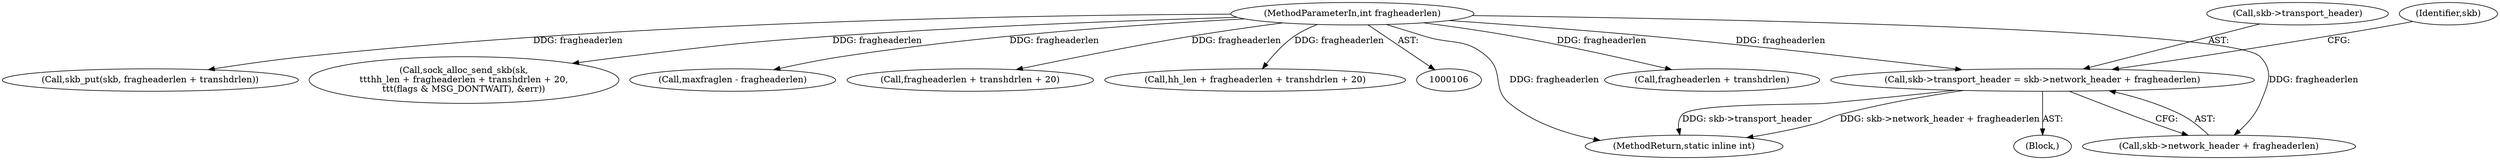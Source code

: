digraph "0_linux_e93b7d748be887cd7639b113ba7d7ef792a7efb9@integer" {
"1000160" [label="(Call,skb->transport_header = skb->network_header + fragheaderlen)"];
"1000113" [label="(MethodParameterIn,int fragheaderlen)"];
"1000161" [label="(Call,skb->transport_header)"];
"1000155" [label="(Call,fragheaderlen + transhdrlen)"];
"1000153" [label="(Call,skb_put(skb, fragheaderlen + transhdrlen))"];
"1000130" [label="(Call,sock_alloc_send_skb(sk,\n\t\t\thh_len + fragheaderlen + transhdrlen + 20,\n\t\t\t(flags & MSG_DONTWAIT), &err))"];
"1000212" [label="(MethodReturn,static inline int)"];
"1000127" [label="(Block,)"];
"1000113" [label="(MethodParameterIn,int fragheaderlen)"];
"1000193" [label="(Call,maxfraglen - fragheaderlen)"];
"1000134" [label="(Call,fragheaderlen + transhdrlen + 20)"];
"1000160" [label="(Call,skb->transport_header = skb->network_header + fragheaderlen)"];
"1000164" [label="(Call,skb->network_header + fragheaderlen)"];
"1000132" [label="(Call,hh_len + fragheaderlen + transhdrlen + 20)"];
"1000171" [label="(Identifier,skb)"];
"1000160" -> "1000127"  [label="AST: "];
"1000160" -> "1000164"  [label="CFG: "];
"1000161" -> "1000160"  [label="AST: "];
"1000164" -> "1000160"  [label="AST: "];
"1000171" -> "1000160"  [label="CFG: "];
"1000160" -> "1000212"  [label="DDG: skb->network_header + fragheaderlen"];
"1000160" -> "1000212"  [label="DDG: skb->transport_header"];
"1000113" -> "1000160"  [label="DDG: fragheaderlen"];
"1000113" -> "1000106"  [label="AST: "];
"1000113" -> "1000212"  [label="DDG: fragheaderlen"];
"1000113" -> "1000130"  [label="DDG: fragheaderlen"];
"1000113" -> "1000132"  [label="DDG: fragheaderlen"];
"1000113" -> "1000134"  [label="DDG: fragheaderlen"];
"1000113" -> "1000153"  [label="DDG: fragheaderlen"];
"1000113" -> "1000155"  [label="DDG: fragheaderlen"];
"1000113" -> "1000164"  [label="DDG: fragheaderlen"];
"1000113" -> "1000193"  [label="DDG: fragheaderlen"];
}

